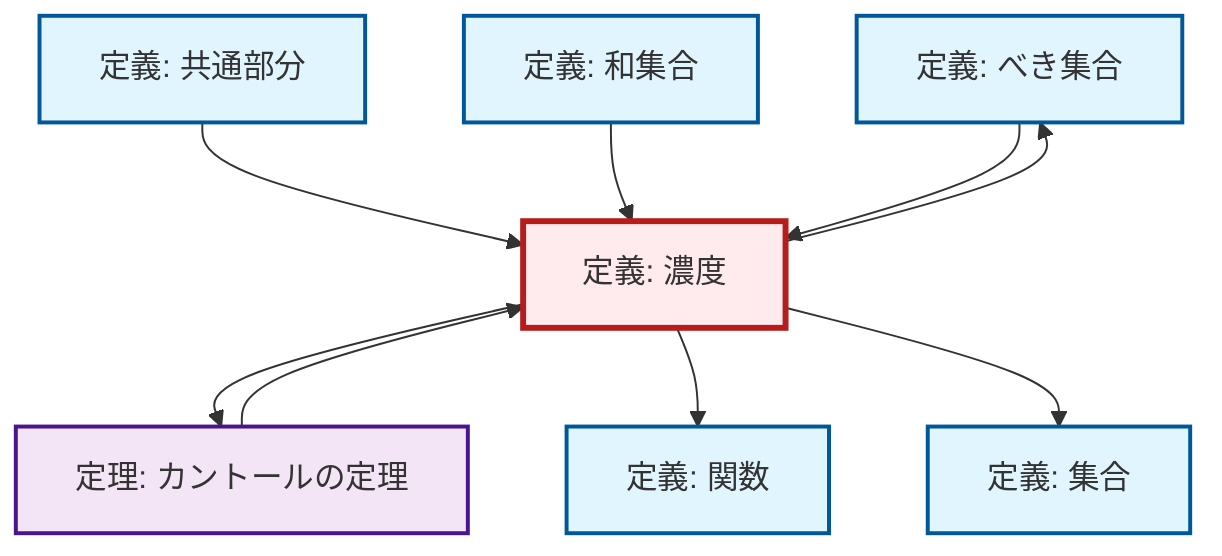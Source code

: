 graph TD
    classDef definition fill:#e1f5fe,stroke:#01579b,stroke-width:2px
    classDef theorem fill:#f3e5f5,stroke:#4a148c,stroke-width:2px
    classDef axiom fill:#fff3e0,stroke:#e65100,stroke-width:2px
    classDef example fill:#e8f5e9,stroke:#1b5e20,stroke-width:2px
    classDef current fill:#ffebee,stroke:#b71c1c,stroke-width:3px
    def-power-set["定義: べき集合"]:::definition
    def-function["定義: 関数"]:::definition
    thm-cantor["定理: カントールの定理"]:::theorem
    def-intersection["定義: 共通部分"]:::definition
    def-union["定義: 和集合"]:::definition
    def-cardinality["定義: 濃度"]:::definition
    def-set["定義: 集合"]:::definition
    def-cardinality --> thm-cantor
    def-cardinality --> def-function
    def-cardinality --> def-set
    def-intersection --> def-cardinality
    def-union --> def-cardinality
    def-cardinality --> def-power-set
    def-power-set --> def-cardinality
    thm-cantor --> def-cardinality
    class def-cardinality current